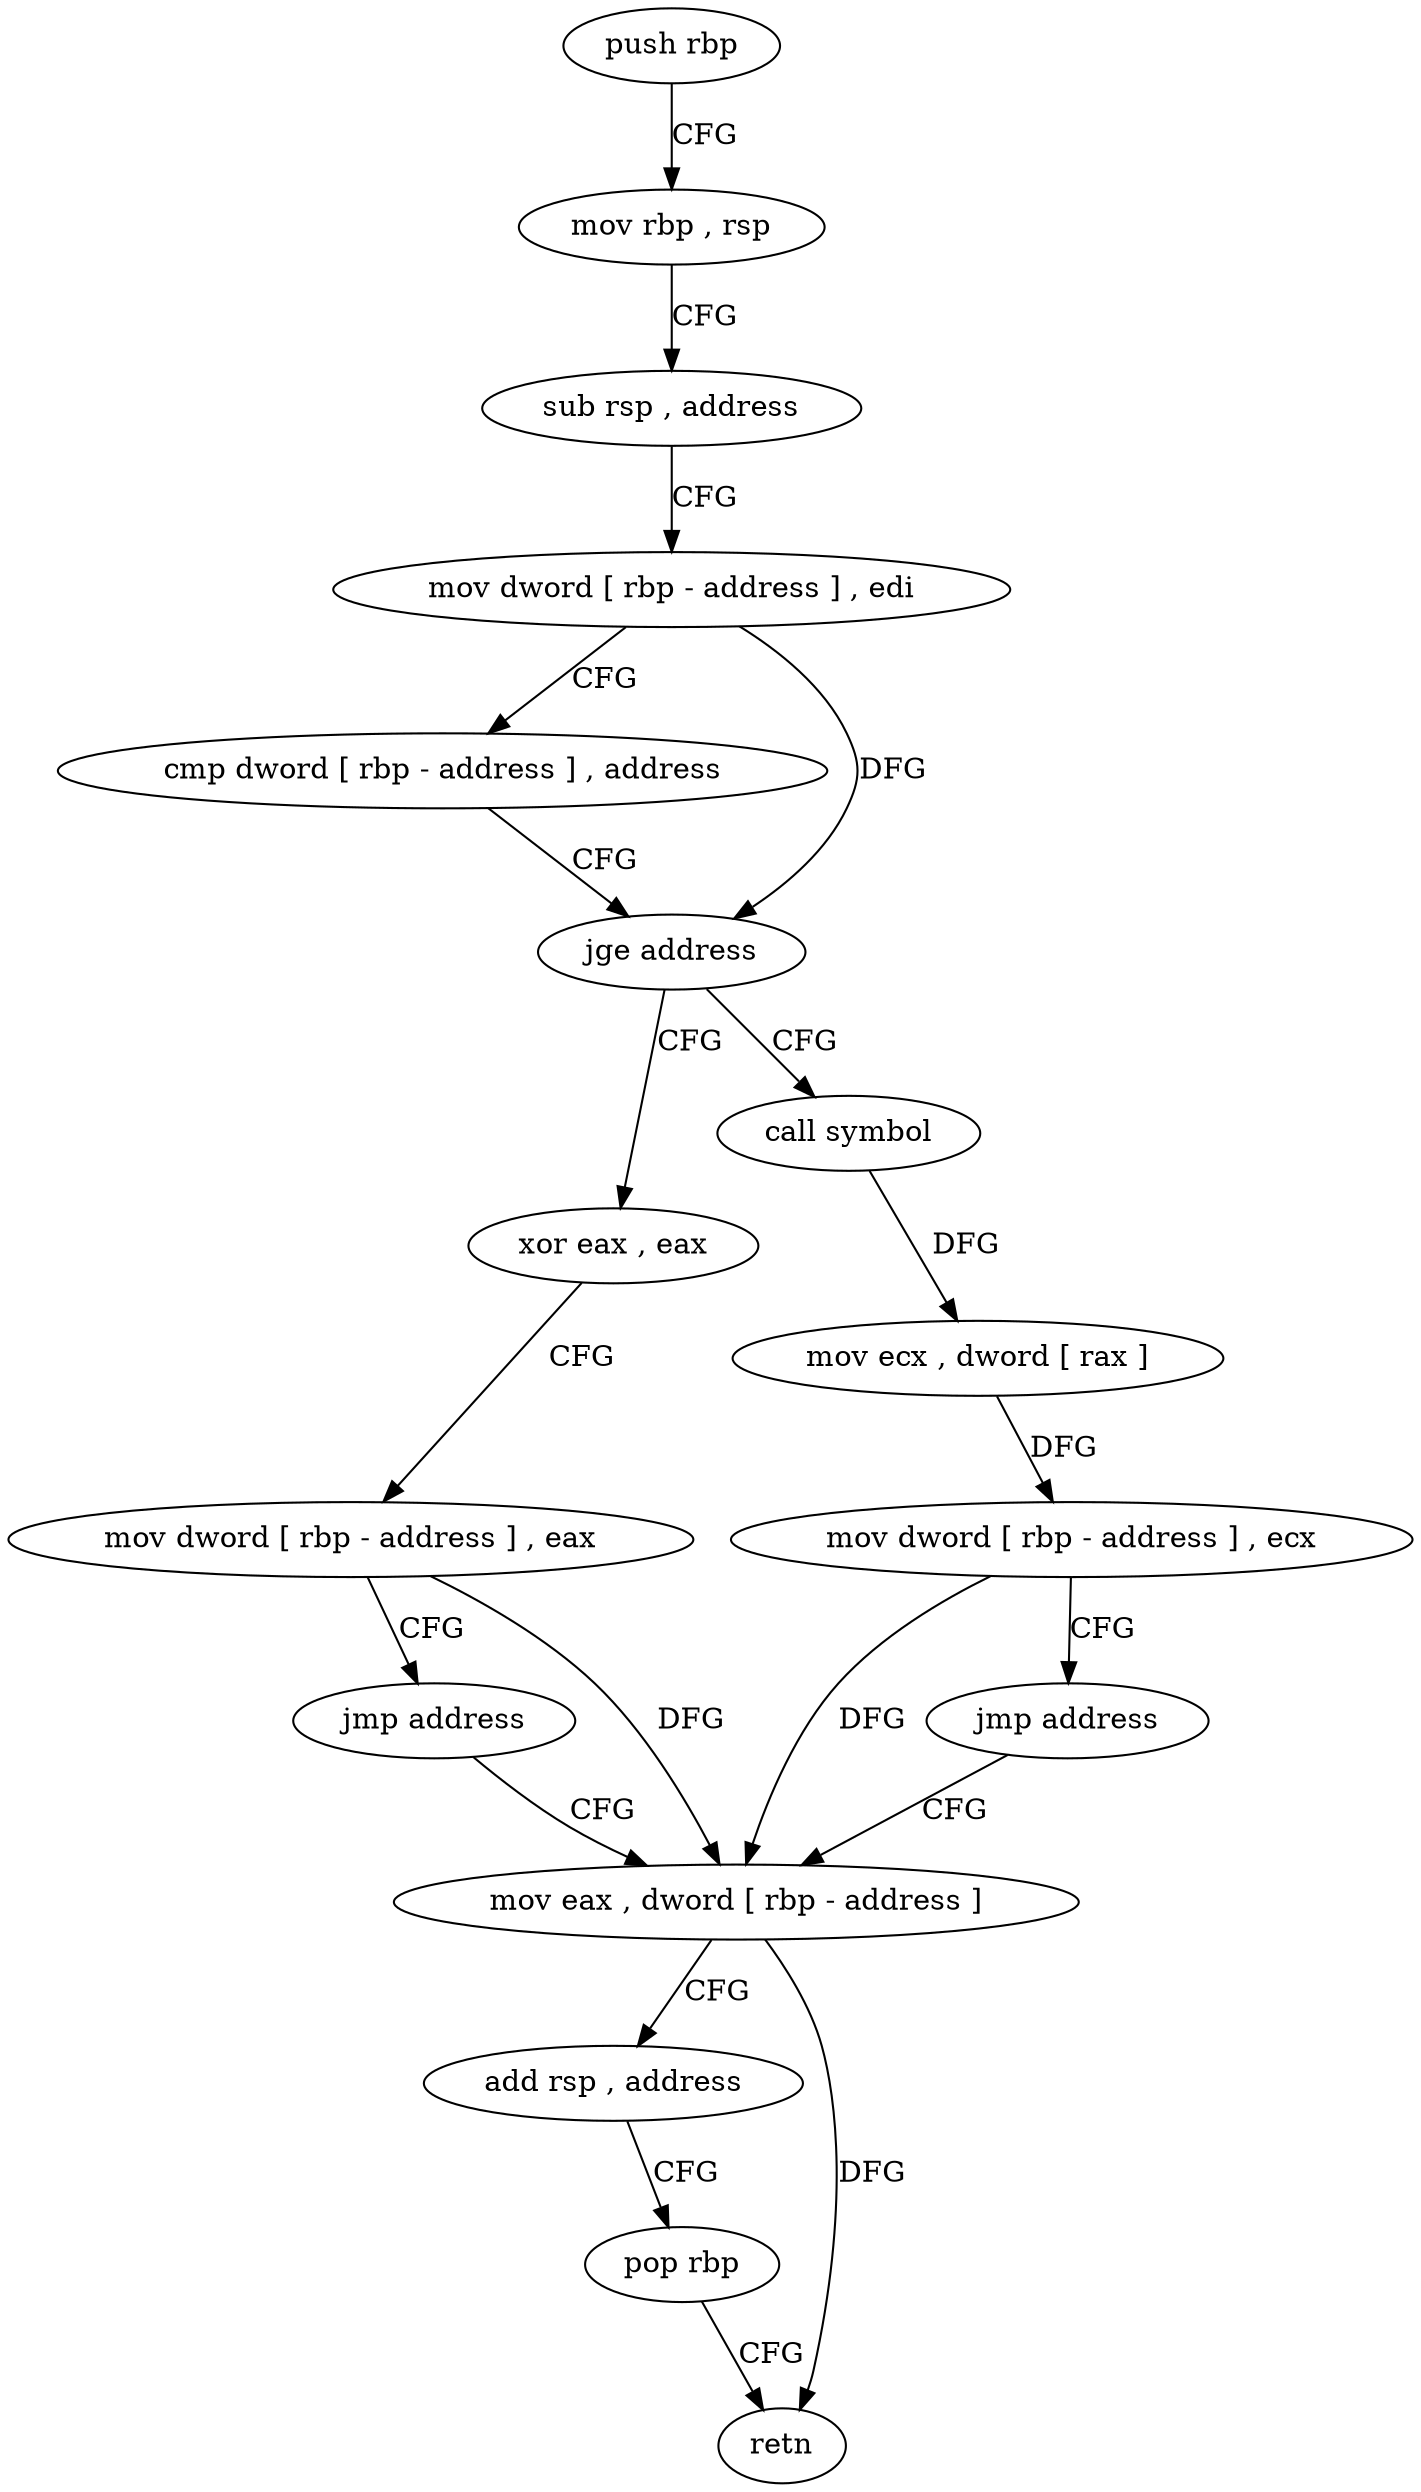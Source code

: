 digraph "func" {
"4208640" [label = "push rbp" ]
"4208641" [label = "mov rbp , rsp" ]
"4208644" [label = "sub rsp , address" ]
"4208648" [label = "mov dword [ rbp - address ] , edi" ]
"4208651" [label = "cmp dword [ rbp - address ] , address" ]
"4208655" [label = "jge address" ]
"4208676" [label = "xor eax , eax" ]
"4208661" [label = "call symbol" ]
"4208678" [label = "mov dword [ rbp - address ] , eax" ]
"4208681" [label = "jmp address" ]
"4208686" [label = "mov eax , dword [ rbp - address ]" ]
"4208666" [label = "mov ecx , dword [ rax ]" ]
"4208668" [label = "mov dword [ rbp - address ] , ecx" ]
"4208671" [label = "jmp address" ]
"4208689" [label = "add rsp , address" ]
"4208693" [label = "pop rbp" ]
"4208694" [label = "retn" ]
"4208640" -> "4208641" [ label = "CFG" ]
"4208641" -> "4208644" [ label = "CFG" ]
"4208644" -> "4208648" [ label = "CFG" ]
"4208648" -> "4208651" [ label = "CFG" ]
"4208648" -> "4208655" [ label = "DFG" ]
"4208651" -> "4208655" [ label = "CFG" ]
"4208655" -> "4208676" [ label = "CFG" ]
"4208655" -> "4208661" [ label = "CFG" ]
"4208676" -> "4208678" [ label = "CFG" ]
"4208661" -> "4208666" [ label = "DFG" ]
"4208678" -> "4208681" [ label = "CFG" ]
"4208678" -> "4208686" [ label = "DFG" ]
"4208681" -> "4208686" [ label = "CFG" ]
"4208686" -> "4208689" [ label = "CFG" ]
"4208686" -> "4208694" [ label = "DFG" ]
"4208666" -> "4208668" [ label = "DFG" ]
"4208668" -> "4208671" [ label = "CFG" ]
"4208668" -> "4208686" [ label = "DFG" ]
"4208671" -> "4208686" [ label = "CFG" ]
"4208689" -> "4208693" [ label = "CFG" ]
"4208693" -> "4208694" [ label = "CFG" ]
}
